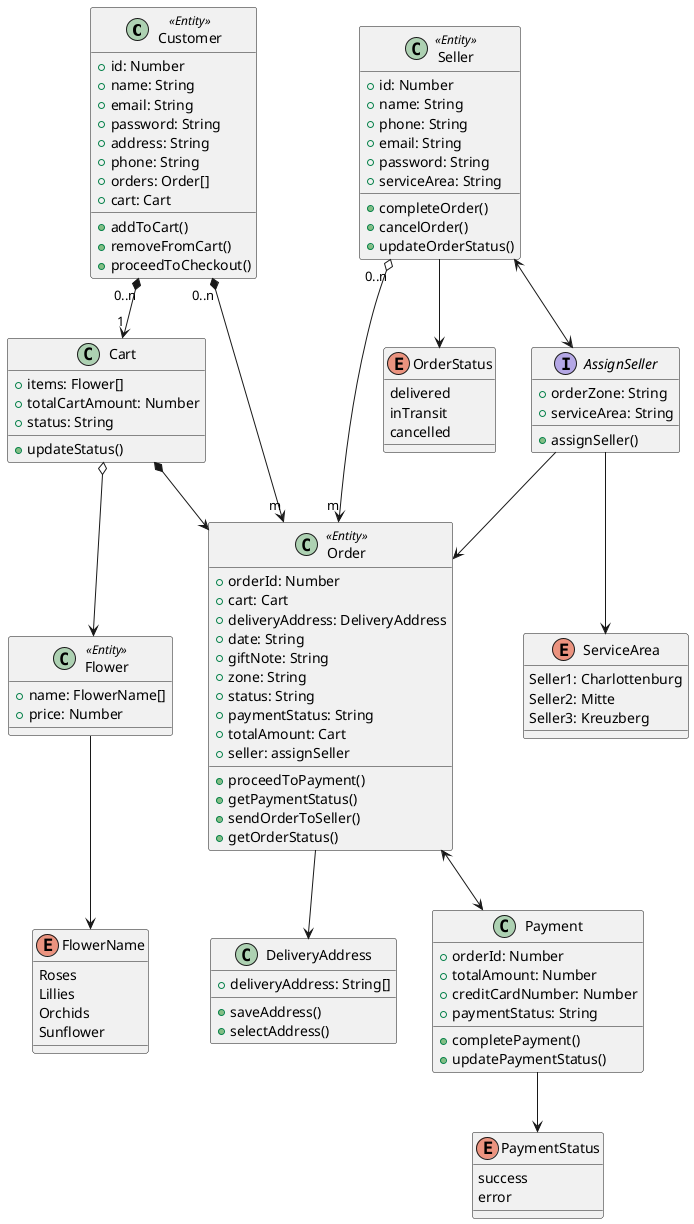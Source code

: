 @startuml

class Customer <<Entity>> {
    + id: Number
    + name: String
    + email: String
    + password: String
    + address: String
    + phone: String
    + orders: Order[]
    + cart: Cart
    + addToCart()
    + removeFromCart()
    + proceedToCheckout()
}

class Seller <<Entity>> {
    + id: Number
    + name: String
    + phone: String
    + email: String
    + password: String
    + serviceArea: String
    + completeOrder()
    + cancelOrder()
    + updateOrderStatus()
}

class Flower <<Entity>> {
    + name: FlowerName[]
    + price: Number
}

enum FlowerName{
    Roses 
    Lillies 
    Orchids 
    Sunflower
}

class Cart {
    + items: Flower[]
    + totalCartAmount: Number
    + status: String
    + updateStatus()
}

class Order <<Entity>> {
    + orderId: Number
    + cart: Cart
    + deliveryAddress: DeliveryAddress
    + date: String
    + giftNote: String
    + zone: String
    + status: String
    + paymentStatus: String
    + totalAmount: Cart
    + seller: assignSeller
    + proceedToPayment()
    + getPaymentStatus()
    + sendOrderToSeller()
    + getOrderStatus()
}

class DeliveryAddress {
    + deliveryAddress: String[]
    + saveAddress()
    + selectAddress()
}

class Payment{
    + orderId: Number
    + totalAmount: Number
    + creditCardNumber: Number
    + paymentStatus: String
    + completePayment()
    + updatePaymentStatus()
}

enum PaymentStatus{
    success
    error
}

enum ServiceArea{
    Seller1: Charlottenburg
    Seller2: Mitte 
    Seller3: Kreuzberg
}

enum OrderStatus{
    delivered
    inTransit
    cancelled
}

interface AssignSeller{
    + orderZone: String
    + serviceArea: String
    + assignSeller()
}

Customer "0..n" *--> "1" Cart
Customer "0..n" *--> "m" Order
Cart o--> Flower
Flower --> FlowerName
Order --> DeliveryAddress
Payment --> PaymentStatus
Order <--> Payment
Seller <--> AssignSeller
AssignSeller --> ServiceArea
AssignSeller --> Order
Seller "0..n" o--> "m" Order
Seller --> OrderStatus
Cart *--> Order

@enduml
